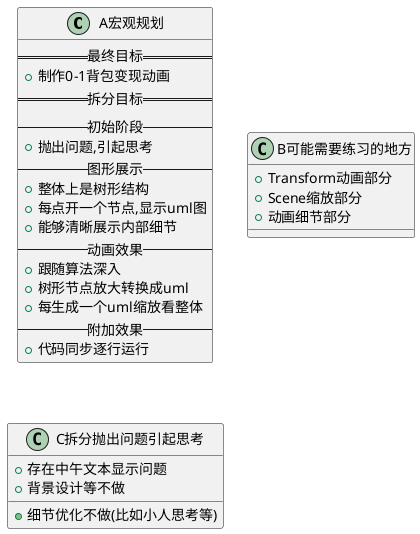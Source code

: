 @startuml 宏观规划
class "A宏观规划" as A{
    ==最终目标==
    + 制作0-1背包变现动画
    ==拆分目标==
    --初始阶段--
    + 抛出问题,引起思考
    --图形展示--
    + 整体上是树形结构
    + 每点开一个节点,显示uml图
    + 能够清晰展示内部细节
    --动画效果--
    + 跟随算法深入
    + 树形节点放大转换成uml
    + 每生成一个uml缩放看整体
    --附加效果--
    + 代码同步逐行运行 
}

class "B可能需要练习的地方" as B{
    + Transform动画部分
    + Scene缩放部分
    + 动画细节部分
}

class "C拆分抛出问题引起思考" as C{
    + 存在中午文本显示问题
    + 背景设计等不做
    + 细节优化不做(比如小人思考等)
}
@enduml